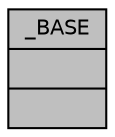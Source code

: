 digraph "_BASE"
{
 // INTERACTIVE_SVG=YES
  bgcolor="transparent";
  edge [fontname="Helvetica",fontsize="10",labelfontname="Helvetica",labelfontsize="10"];
  node [fontname="Helvetica",fontsize="10",shape=record];
  Node1 [label="{_BASE\n||}",height=0.2,width=0.4,color="black", fillcolor="grey75", style="filled", fontcolor="black"];
}
